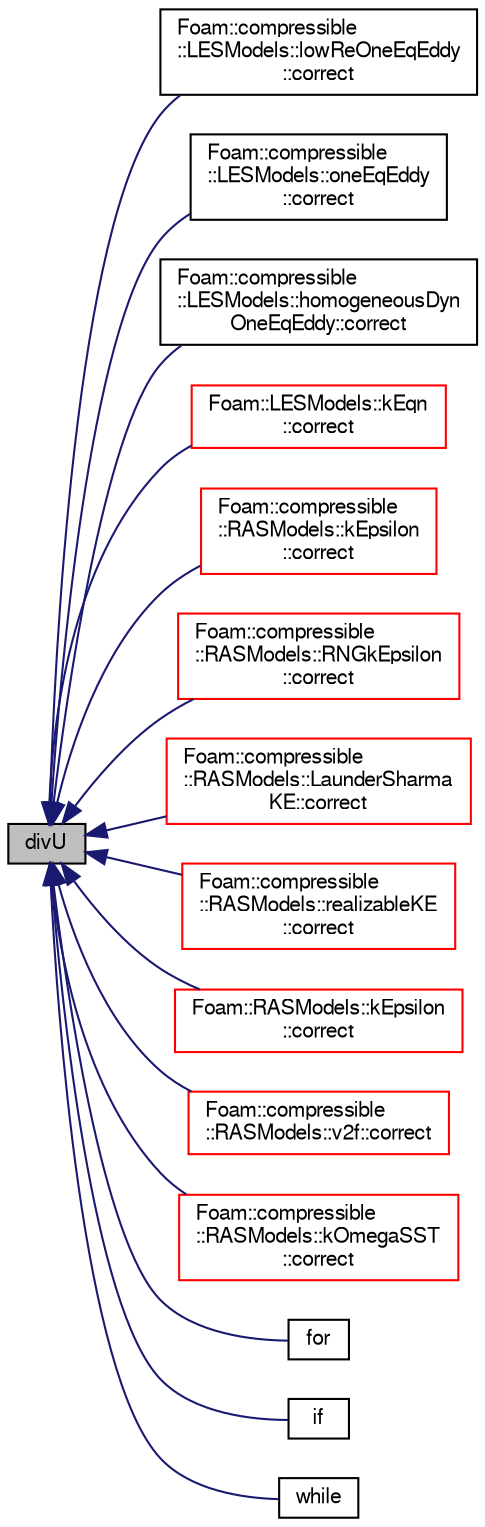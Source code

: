 digraph "divU"
{
  bgcolor="transparent";
  edge [fontname="FreeSans",fontsize="10",labelfontname="FreeSans",labelfontsize="10"];
  node [fontname="FreeSans",fontsize="10",shape=record];
  rankdir="LR";
  Node1 [label="divU",height=0.2,width=0.4,color="black", fillcolor="grey75", style="filled", fontcolor="black"];
  Node1 -> Node2 [dir="back",color="midnightblue",fontsize="10",style="solid",fontname="FreeSans"];
  Node2 [label="Foam::compressible\l::LESModels::lowReOneEqEddy\l::correct",height=0.2,width=0.4,color="black",URL="$a30638.html#a4f67b3ab06ec329ec02fa14d5f15d8f2",tooltip="Correct Eddy-Viscosity and related properties. "];
  Node1 -> Node3 [dir="back",color="midnightblue",fontsize="10",style="solid",fontname="FreeSans"];
  Node3 [label="Foam::compressible\l::LESModels::oneEqEddy\l::correct",height=0.2,width=0.4,color="black",URL="$a30642.html#a4f67b3ab06ec329ec02fa14d5f15d8f2",tooltip="Correct Eddy-Viscosity and related properties. "];
  Node1 -> Node4 [dir="back",color="midnightblue",fontsize="10",style="solid",fontname="FreeSans"];
  Node4 [label="Foam::compressible\l::LESModels::homogeneousDyn\lOneEqEddy::correct",height=0.2,width=0.4,color="black",URL="$a30630.html#a4f67b3ab06ec329ec02fa14d5f15d8f2",tooltip="Correct Eddy-Viscosity and related properties. "];
  Node1 -> Node5 [dir="back",color="midnightblue",fontsize="10",style="solid",fontname="FreeSans"];
  Node5 [label="Foam::LESModels::kEqn\l::correct",height=0.2,width=0.4,color="red",URL="$a31210.html#a3ae44b28050c3aa494c1d8e18cf618c1",tooltip="Correct Eddy-Viscosity and related properties. "];
  Node1 -> Node7 [dir="back",color="midnightblue",fontsize="10",style="solid",fontname="FreeSans"];
  Node7 [label="Foam::compressible\l::RASModels::kEpsilon\l::correct",height=0.2,width=0.4,color="red",URL="$a30734.html#a3ae44b28050c3aa494c1d8e18cf618c1",tooltip="Solve the turbulence equations and correct the turbulence viscosity. "];
  Node1 -> Node9 [dir="back",color="midnightblue",fontsize="10",style="solid",fontname="FreeSans"];
  Node9 [label="Foam::compressible\l::RASModels::RNGkEpsilon\l::correct",height=0.2,width=0.4,color="red",URL="$a30766.html#a3ae44b28050c3aa494c1d8e18cf618c1",tooltip="Solve the turbulence equations and correct the turbulence viscosity. "];
  Node1 -> Node11 [dir="back",color="midnightblue",fontsize="10",style="solid",fontname="FreeSans"];
  Node11 [label="Foam::compressible\l::RASModels::LaunderSharma\lKE::correct",height=0.2,width=0.4,color="red",URL="$a30750.html#a3ae44b28050c3aa494c1d8e18cf618c1",tooltip="Solve the turbulence equations and correct the turbulence viscosity. "];
  Node1 -> Node13 [dir="back",color="midnightblue",fontsize="10",style="solid",fontname="FreeSans"];
  Node13 [label="Foam::compressible\l::RASModels::realizableKE\l::correct",height=0.2,width=0.4,color="red",URL="$a30762.html#a3ae44b28050c3aa494c1d8e18cf618c1",tooltip="Solve the turbulence equations and correct the turbulence viscosity. "];
  Node1 -> Node15 [dir="back",color="midnightblue",fontsize="10",style="solid",fontname="FreeSans"];
  Node15 [label="Foam::RASModels::kEpsilon\l::correct",height=0.2,width=0.4,color="red",URL="$a31302.html#a3ae44b28050c3aa494c1d8e18cf618c1",tooltip="Solve the turbulence equations and correct the turbulence viscosity. "];
  Node1 -> Node19 [dir="back",color="midnightblue",fontsize="10",style="solid",fontname="FreeSans"];
  Node19 [label="Foam::compressible\l::RASModels::v2f::correct",height=0.2,width=0.4,color="red",URL="$a30774.html#a3ae44b28050c3aa494c1d8e18cf618c1",tooltip="Solve the turbulence equations and correct the turbulence viscosity. "];
  Node1 -> Node21 [dir="back",color="midnightblue",fontsize="10",style="solid",fontname="FreeSans"];
  Node21 [label="Foam::compressible\l::RASModels::kOmegaSST\l::correct",height=0.2,width=0.4,color="red",URL="$a30738.html#a3ae44b28050c3aa494c1d8e18cf618c1",tooltip="Solve the turbulence equations and correct the turbulence viscosity. "];
  Node1 -> Node23 [dir="back",color="midnightblue",fontsize="10",style="solid",fontname="FreeSans"];
  Node23 [label="for",height=0.2,width=0.4,color="black",URL="$a38534.html#ae9610aff8f04c828f9db802f66a18f67"];
  Node1 -> Node24 [dir="back",color="midnightblue",fontsize="10",style="solid",fontname="FreeSans"];
  Node24 [label="if",height=0.2,width=0.4,color="black",URL="$a38570.html#ae7f6f0d4cfb1a33cc26db08d42ed5ade"];
  Node1 -> Node25 [dir="back",color="midnightblue",fontsize="10",style="solid",fontname="FreeSans"];
  Node25 [label="while",height=0.2,width=0.4,color="black",URL="$a38453.html#ab13470e79e249d04c443bf59be9ff31d"];
}
